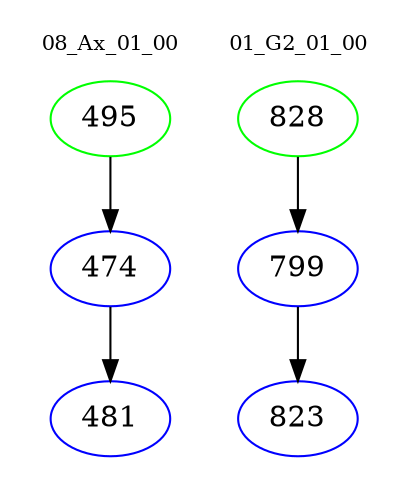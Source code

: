 digraph{
subgraph cluster_0 {
color = white
label = "08_Ax_01_00";
fontsize=10;
T0_495 [label="495", color="green"]
T0_495 -> T0_474 [color="black"]
T0_474 [label="474", color="blue"]
T0_474 -> T0_481 [color="black"]
T0_481 [label="481", color="blue"]
}
subgraph cluster_1 {
color = white
label = "01_G2_01_00";
fontsize=10;
T1_828 [label="828", color="green"]
T1_828 -> T1_799 [color="black"]
T1_799 [label="799", color="blue"]
T1_799 -> T1_823 [color="black"]
T1_823 [label="823", color="blue"]
}
}
